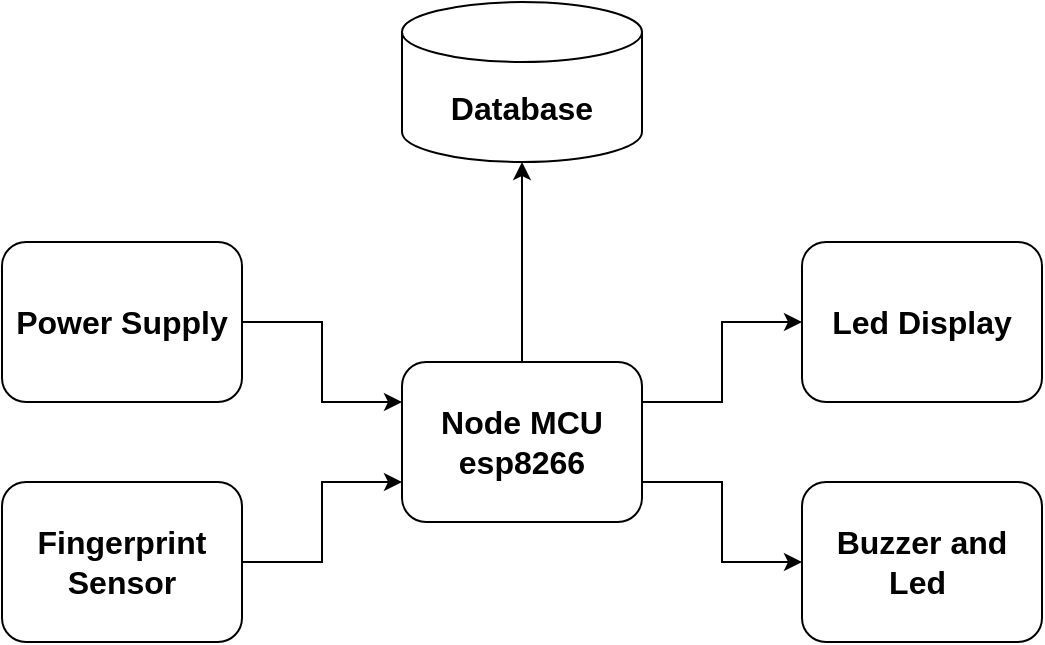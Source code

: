<mxfile version="20.3.2" type="device"><diagram id="JdOY7HdUmWx3cqwt--Qv" name="Page-1"><mxGraphModel dx="868" dy="1619" grid="1" gridSize="10" guides="1" tooltips="1" connect="1" arrows="1" fold="1" page="1" pageScale="1" pageWidth="827" pageHeight="1169" math="0" shadow="0"><root><mxCell id="0"/><mxCell id="1" parent="0"/><mxCell id="7G3CLJP-UGxpyPqdNAuZ-7" style="edgeStyle=orthogonalEdgeStyle;rounded=0;orthogonalLoop=1;jettySize=auto;html=1;exitX=1;exitY=0.5;exitDx=0;exitDy=0;entryX=0;entryY=0.25;entryDx=0;entryDy=0;" edge="1" parent="1" source="7G3CLJP-UGxpyPqdNAuZ-2" target="7G3CLJP-UGxpyPqdNAuZ-4"><mxGeometry relative="1" as="geometry"/></mxCell><mxCell id="7G3CLJP-UGxpyPqdNAuZ-2" value="&lt;b&gt;&lt;font style=&quot;font-size: 16px;&quot;&gt;Power Supply&lt;/font&gt;&lt;/b&gt;" style="rounded=1;whiteSpace=wrap;html=1;" vertex="1" parent="1"><mxGeometry x="80" y="80" width="120" height="80" as="geometry"/></mxCell><mxCell id="7G3CLJP-UGxpyPqdNAuZ-8" style="edgeStyle=orthogonalEdgeStyle;rounded=0;orthogonalLoop=1;jettySize=auto;html=1;exitX=1;exitY=0.5;exitDx=0;exitDy=0;entryX=0;entryY=0.75;entryDx=0;entryDy=0;" edge="1" parent="1" source="7G3CLJP-UGxpyPqdNAuZ-3" target="7G3CLJP-UGxpyPqdNAuZ-4"><mxGeometry relative="1" as="geometry"/></mxCell><mxCell id="7G3CLJP-UGxpyPqdNAuZ-3" value="&lt;b&gt;&lt;font style=&quot;font-size: 16px;&quot;&gt;Fingerprint Sensor&lt;/font&gt;&lt;/b&gt;" style="rounded=1;whiteSpace=wrap;html=1;" vertex="1" parent="1"><mxGeometry x="80" y="200" width="120" height="80" as="geometry"/></mxCell><mxCell id="7G3CLJP-UGxpyPqdNAuZ-9" style="edgeStyle=orthogonalEdgeStyle;rounded=0;orthogonalLoop=1;jettySize=auto;html=1;exitX=1;exitY=0.25;exitDx=0;exitDy=0;entryX=0;entryY=0.5;entryDx=0;entryDy=0;" edge="1" parent="1" source="7G3CLJP-UGxpyPqdNAuZ-4" target="7G3CLJP-UGxpyPqdNAuZ-6"><mxGeometry relative="1" as="geometry"/></mxCell><mxCell id="7G3CLJP-UGxpyPqdNAuZ-10" style="edgeStyle=orthogonalEdgeStyle;rounded=0;orthogonalLoop=1;jettySize=auto;html=1;exitX=1;exitY=0.75;exitDx=0;exitDy=0;entryX=0;entryY=0.5;entryDx=0;entryDy=0;" edge="1" parent="1" source="7G3CLJP-UGxpyPqdNAuZ-4" target="7G3CLJP-UGxpyPqdNAuZ-5"><mxGeometry relative="1" as="geometry"/></mxCell><mxCell id="7G3CLJP-UGxpyPqdNAuZ-12" style="edgeStyle=orthogonalEdgeStyle;rounded=0;orthogonalLoop=1;jettySize=auto;html=1;exitX=0.5;exitY=0;exitDx=0;exitDy=0;entryX=0.5;entryY=1;entryDx=0;entryDy=0;entryPerimeter=0;" edge="1" parent="1" source="7G3CLJP-UGxpyPqdNAuZ-4" target="7G3CLJP-UGxpyPqdNAuZ-11"><mxGeometry relative="1" as="geometry"/></mxCell><mxCell id="7G3CLJP-UGxpyPqdNAuZ-4" value="&lt;b&gt;&lt;font style=&quot;font-size: 16px;&quot;&gt;Node MCU esp8266&lt;/font&gt;&lt;/b&gt;" style="rounded=1;whiteSpace=wrap;html=1;" vertex="1" parent="1"><mxGeometry x="280" y="140" width="120" height="80" as="geometry"/></mxCell><mxCell id="7G3CLJP-UGxpyPqdNAuZ-5" value="&lt;b&gt;&lt;font style=&quot;font-size: 16px;&quot;&gt;Buzzer and Led&amp;nbsp;&lt;/font&gt;&lt;/b&gt;" style="rounded=1;whiteSpace=wrap;html=1;" vertex="1" parent="1"><mxGeometry x="480" y="200" width="120" height="80" as="geometry"/></mxCell><mxCell id="7G3CLJP-UGxpyPqdNAuZ-6" value="&lt;b&gt;&lt;font style=&quot;font-size: 16px;&quot;&gt;Led Display&lt;/font&gt;&lt;/b&gt;" style="rounded=1;whiteSpace=wrap;html=1;" vertex="1" parent="1"><mxGeometry x="480" y="80" width="120" height="80" as="geometry"/></mxCell><mxCell id="7G3CLJP-UGxpyPqdNAuZ-11" value="&lt;b&gt;&lt;font style=&quot;font-size: 16px;&quot;&gt;Database&lt;/font&gt;&lt;/b&gt;" style="shape=cylinder3;whiteSpace=wrap;html=1;boundedLbl=1;backgroundOutline=1;size=15;" vertex="1" parent="1"><mxGeometry x="280" y="-40" width="120" height="80" as="geometry"/></mxCell></root></mxGraphModel></diagram></mxfile>